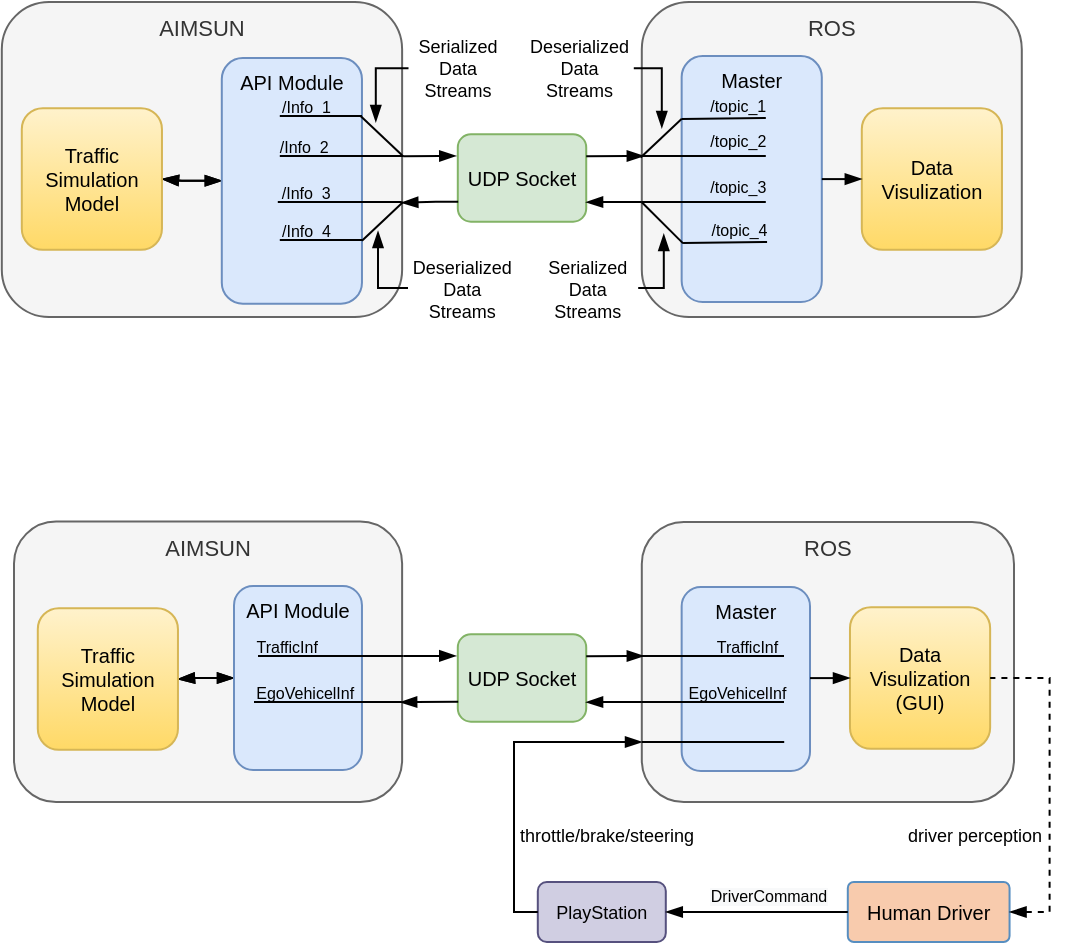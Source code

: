 <mxfile version="14.4.9" type="github" pages="2">
  <diagram id="g7usEjnd5ee0Ly5ZbJtn" name="Page-1">
    <mxGraphModel dx="494" dy="246" grid="1" gridSize="10" guides="1" tooltips="1" connect="1" arrows="1" fold="1" page="1" pageScale="1" pageWidth="850" pageHeight="1100" math="0" shadow="0">
      <root>
        <mxCell id="0" />
        <mxCell id="1" parent="0" />
        <mxCell id="hz4YJR4XzvFQm0AhXdvi-3" value="AIMSUN" style="rounded=1;align=center;verticalAlign=top;fontSize=11;fontStyle=0;strokeColor=#666666;fillColor=#f5f5f5;fontColor=#333333;glass=0;" vertex="1" parent="1">
          <mxGeometry x="153.9" y="280" width="200.16" height="157.48" as="geometry" />
        </mxCell>
        <mxCell id="hz4YJR4XzvFQm0AhXdvi-12" value="" style="edgeStyle=orthogonalEdgeStyle;rounded=0;orthogonalLoop=1;jettySize=auto;endArrow=blockThin;endFill=1;startArrow=blockThin;startFill=1;" edge="1" parent="1" source="hz4YJR4XzvFQm0AhXdvi-4" target="hz4YJR4XzvFQm0AhXdvi-6">
          <mxGeometry relative="1" as="geometry" />
        </mxCell>
        <mxCell id="hz4YJR4XzvFQm0AhXdvi-13" value="" style="edgeStyle=orthogonalEdgeStyle;rounded=0;orthogonalLoop=1;jettySize=auto;startArrow=blockThin;startFill=1;endArrow=blockThin;endFill=1;strokeWidth=1;" edge="1" parent="1" source="hz4YJR4XzvFQm0AhXdvi-4" target="hz4YJR4XzvFQm0AhXdvi-6">
          <mxGeometry relative="1" as="geometry" />
        </mxCell>
        <mxCell id="hz4YJR4XzvFQm0AhXdvi-4" value="API Module" style="rounded=1;align=center;verticalAlign=top;fontSize=10;fontStyle=0;fillColor=#dae8fc;strokeColor=#6c8ebf;" vertex="1" parent="1">
          <mxGeometry x="263.9" y="308.01" width="70.079" height="122.834" as="geometry" />
        </mxCell>
        <mxCell id="hz4YJR4XzvFQm0AhXdvi-6" value="Traffic&#xa;Simulation&#xa;Model" style="rounded=1;align=center;verticalAlign=middle;fontSize=10;fontStyle=0;fillColor=#fff2cc;strokeColor=#d6b656;gradientColor=#ffd966;" vertex="1" parent="1">
          <mxGeometry x="163.9" y="333.07" width="70.08" height="70.866" as="geometry" />
        </mxCell>
        <mxCell id="hz4YJR4XzvFQm0AhXdvi-7" value="UDP Socket" style="rounded=1;align=center;verticalAlign=middle;fillColor=#d5e8d4;strokeColor=#82b366;fontSize=10;fontStyle=0;" vertex="1" parent="1">
          <mxGeometry x="381.9" y="346.15" width="64.21" height="43.71" as="geometry" />
        </mxCell>
        <mxCell id="hz4YJR4XzvFQm0AhXdvi-8" value="ROS" style="rounded=1;align=center;verticalAlign=top;fontSize=11;fontStyle=0;strokeColor=#666666;fillColor=#f5f5f5;fontColor=#333333;glass=0;" vertex="1" parent="1">
          <mxGeometry x="473.9" y="280" width="190" height="157.48" as="geometry" />
        </mxCell>
        <mxCell id="hz4YJR4XzvFQm0AhXdvi-9" value="Master" style="rounded=1;align=center;verticalAlign=top;fontSize=10;fontStyle=0;fillColor=#dae8fc;strokeColor=#6c8ebf;" vertex="1" parent="1">
          <mxGeometry x="493.83" y="307.01" width="70.07" height="122.99" as="geometry" />
        </mxCell>
        <mxCell id="hz4YJR4XzvFQm0AhXdvi-15" value="Data&#xa;Visulization" style="rounded=1;align=center;verticalAlign=middle;fontSize=10;fontStyle=0;fillColor=#fff2cc;strokeColor=#d6b656;gradientColor=#ffd966;" vertex="1" parent="1">
          <mxGeometry x="583.9" y="333.07" width="70.079" height="70.866" as="geometry" />
        </mxCell>
        <mxCell id="hz4YJR4XzvFQm0AhXdvi-17" value="" style="rounded=0;orthogonalLoop=1;jettySize=auto;startArrow=blockThin;startFill=1;endArrow=none;endFill=0;strokeWidth=1;entryX=1.003;entryY=0.49;entryDx=0;entryDy=0;exitX=-0.012;exitY=0.247;exitDx=0;exitDy=0;exitPerimeter=0;entryPerimeter=0;" edge="1" parent="1" source="hz4YJR4XzvFQm0AhXdvi-7" target="hz4YJR4XzvFQm0AhXdvi-3">
          <mxGeometry relative="1" as="geometry">
            <mxPoint x="383.9" y="357" as="sourcePoint" />
            <mxPoint x="343.9" y="357" as="targetPoint" />
          </mxGeometry>
        </mxCell>
        <mxCell id="hz4YJR4XzvFQm0AhXdvi-18" value="" style="rounded=0;orthogonalLoop=1;jettySize=auto;startArrow=blockThin;startFill=1;endArrow=none;endFill=0;strokeWidth=1;entryX=1;entryY=0.25;entryDx=0;entryDy=0;" edge="1" parent="1" target="hz4YJR4XzvFQm0AhXdvi-7">
          <mxGeometry relative="1" as="geometry">
            <mxPoint x="474.9" y="357" as="sourcePoint" />
            <mxPoint x="333.9" y="367.077" as="targetPoint" />
          </mxGeometry>
        </mxCell>
        <mxCell id="hz4YJR4XzvFQm0AhXdvi-20" value="" style="edgeStyle=orthogonalEdgeStyle;rounded=0;orthogonalLoop=1;jettySize=auto;startArrow=blockThin;startFill=1;endArrow=none;endFill=0;strokeWidth=1;entryX=1;entryY=0.5;entryDx=0;entryDy=0;" edge="1" parent="1" source="hz4YJR4XzvFQm0AhXdvi-15" target="hz4YJR4XzvFQm0AhXdvi-9">
          <mxGeometry relative="1" as="geometry">
            <mxPoint x="500.08" y="366.56" as="sourcePoint" />
            <mxPoint x="458.11" y="367.078" as="targetPoint" />
          </mxGeometry>
        </mxCell>
        <mxCell id="hz4YJR4XzvFQm0AhXdvi-23" value="" style="edgeStyle=orthogonalEdgeStyle;rounded=0;orthogonalLoop=1;jettySize=auto;startArrow=none;startFill=0;endArrow=none;endFill=0;strokeWidth=1;" edge="1" parent="1">
          <mxGeometry relative="1" as="geometry">
            <mxPoint x="535.9" y="357.0" as="sourcePoint" />
            <mxPoint x="473.9" y="357.0" as="targetPoint" />
          </mxGeometry>
        </mxCell>
        <mxCell id="hz4YJR4XzvFQm0AhXdvi-24" value="/topic_2" style="edgeLabel;align=center;verticalAlign=middle;resizable=0;points=[];fontSize=8;labelBackgroundColor=none;" vertex="1" connectable="0" parent="hz4YJR4XzvFQm0AhXdvi-23">
          <mxGeometry x="-0.195" y="2" relative="1" as="geometry">
            <mxPoint x="11" y="-10" as="offset" />
          </mxGeometry>
        </mxCell>
        <mxCell id="hz4YJR4XzvFQm0AhXdvi-25" value="" style="rounded=0;orthogonalLoop=1;jettySize=auto;startArrow=none;startFill=0;endArrow=none;endFill=0;strokeWidth=1;" edge="1" parent="1">
          <mxGeometry relative="1" as="geometry">
            <mxPoint x="535.9" y="338.0" as="sourcePoint" />
            <mxPoint x="493.9" y="338.49" as="targetPoint" />
          </mxGeometry>
        </mxCell>
        <mxCell id="hz4YJR4XzvFQm0AhXdvi-26" value="/topic_1" style="edgeLabel;align=center;verticalAlign=middle;resizable=0;points=[];fontSize=8;labelBackgroundColor=none;" vertex="1" connectable="0" parent="hz4YJR4XzvFQm0AhXdvi-25">
          <mxGeometry x="-0.195" y="2" relative="1" as="geometry">
            <mxPoint x="2.94" y="-8.49" as="offset" />
          </mxGeometry>
        </mxCell>
        <mxCell id="hz4YJR4XzvFQm0AhXdvi-27" value="" style="rounded=0;orthogonalLoop=1;jettySize=auto;startArrow=none;startFill=0;endArrow=none;endFill=0;strokeWidth=1;entryX=-0.003;entryY=0.494;entryDx=0;entryDy=0;exitX=0.001;exitY=0.255;exitDx=0;exitDy=0;entryPerimeter=0;exitPerimeter=0;" edge="1" parent="1" source="hz4YJR4XzvFQm0AhXdvi-9" target="hz4YJR4XzvFQm0AhXdvi-8">
          <mxGeometry relative="1" as="geometry">
            <mxPoint x="484.74" y="367.12" as="sourcePoint" />
            <mxPoint x="458.11" y="367.077" as="targetPoint" />
          </mxGeometry>
        </mxCell>
        <mxCell id="K6NKCnMjnbAVRSnIbpeF-1" value="" style="edgeStyle=orthogonalEdgeStyle;rounded=0;orthogonalLoop=1;jettySize=auto;startArrow=none;startFill=0;endArrow=none;endFill=0;strokeWidth=1;" edge="1" parent="1">
          <mxGeometry relative="1" as="geometry">
            <mxPoint x="535.9" y="380.0" as="sourcePoint" />
            <mxPoint x="473.9" y="380.0" as="targetPoint" />
          </mxGeometry>
        </mxCell>
        <mxCell id="K6NKCnMjnbAVRSnIbpeF-2" value="/topic_3" style="edgeLabel;align=center;verticalAlign=middle;resizable=0;points=[];fontSize=8;labelBackgroundColor=none;" vertex="1" connectable="0" parent="K6NKCnMjnbAVRSnIbpeF-1">
          <mxGeometry x="-0.195" y="2" relative="1" as="geometry">
            <mxPoint x="11" y="-10" as="offset" />
          </mxGeometry>
        </mxCell>
        <mxCell id="K6NKCnMjnbAVRSnIbpeF-3" value="" style="rounded=0;orthogonalLoop=1;jettySize=auto;startArrow=none;startFill=0;endArrow=none;endFill=0;strokeWidth=1;" edge="1" parent="1">
          <mxGeometry relative="1" as="geometry">
            <mxPoint x="536.53" y="400.0" as="sourcePoint" />
            <mxPoint x="494.53" y="400.49" as="targetPoint" />
          </mxGeometry>
        </mxCell>
        <mxCell id="K6NKCnMjnbAVRSnIbpeF-4" value="/topic_4" style="edgeLabel;align=center;verticalAlign=middle;resizable=0;points=[];fontSize=8;labelBackgroundColor=none;" vertex="1" connectable="0" parent="K6NKCnMjnbAVRSnIbpeF-3">
          <mxGeometry x="-0.195" y="2" relative="1" as="geometry">
            <mxPoint x="2.94" y="-8.49" as="offset" />
          </mxGeometry>
        </mxCell>
        <mxCell id="K6NKCnMjnbAVRSnIbpeF-5" value="" style="rounded=0;orthogonalLoop=1;jettySize=auto;startArrow=none;startFill=0;endArrow=none;endFill=0;strokeWidth=1;exitX=0.001;exitY=0.255;exitDx=0;exitDy=0;exitPerimeter=0;entryX=0;entryY=0.636;entryDx=0;entryDy=0;entryPerimeter=0;" edge="1" parent="1" target="hz4YJR4XzvFQm0AhXdvi-8">
          <mxGeometry relative="1" as="geometry">
            <mxPoint x="494.543" y="400.673" as="sourcePoint" />
            <mxPoint x="473.9" y="381" as="targetPoint" />
          </mxGeometry>
        </mxCell>
        <mxCell id="K6NKCnMjnbAVRSnIbpeF-6" value="" style="edgeStyle=orthogonalEdgeStyle;rounded=0;orthogonalLoop=1;jettySize=auto;startArrow=none;startFill=0;endArrow=blockThin;endFill=1;strokeWidth=1;entryX=0.999;entryY=0.776;entryDx=0;entryDy=0;entryPerimeter=0;" edge="1" parent="1" target="hz4YJR4XzvFQm0AhXdvi-7">
          <mxGeometry relative="1" as="geometry">
            <mxPoint x="473.9" y="380" as="sourcePoint" />
            <mxPoint x="453.9" y="380" as="targetPoint" />
            <Array as="points">
              <mxPoint x="460.9" y="380" />
            </Array>
          </mxGeometry>
        </mxCell>
        <mxCell id="K6NKCnMjnbAVRSnIbpeF-7" value="" style="edgeStyle=orthogonalEdgeStyle;rounded=0;orthogonalLoop=1;jettySize=auto;startArrow=none;startFill=0;endArrow=blockThin;endFill=1;strokeWidth=1;entryX=0.998;entryY=0.637;entryDx=0;entryDy=0;entryPerimeter=0;exitX=0.003;exitY=0.771;exitDx=0;exitDy=0;exitPerimeter=0;" edge="1" parent="1" source="hz4YJR4XzvFQm0AhXdvi-7" target="hz4YJR4XzvFQm0AhXdvi-3">
          <mxGeometry relative="1" as="geometry">
            <mxPoint x="373.9" y="380" as="sourcePoint" />
            <mxPoint x="358.046" y="380.069" as="targetPoint" />
            <Array as="points">
              <mxPoint x="370.9" y="380" />
            </Array>
          </mxGeometry>
        </mxCell>
        <mxCell id="K6NKCnMjnbAVRSnIbpeF-8" value="" style="edgeStyle=orthogonalEdgeStyle;rounded=0;orthogonalLoop=1;jettySize=auto;startArrow=none;startFill=0;endArrow=none;endFill=0;strokeWidth=1;" edge="1" parent="1">
          <mxGeometry relative="1" as="geometry">
            <mxPoint x="354.9" y="357.0" as="sourcePoint" />
            <mxPoint x="292.9" y="357.0" as="targetPoint" />
            <Array as="points">
              <mxPoint x="332.9" y="357" />
              <mxPoint x="332.9" y="357" />
            </Array>
          </mxGeometry>
        </mxCell>
        <mxCell id="K6NKCnMjnbAVRSnIbpeF-9" value="/Info_2" style="edgeLabel;align=center;verticalAlign=middle;resizable=0;points=[];fontSize=8;labelBackgroundColor=none;" vertex="1" connectable="0" parent="K6NKCnMjnbAVRSnIbpeF-8">
          <mxGeometry x="-0.195" y="2" relative="1" as="geometry">
            <mxPoint x="-25.03" y="-7" as="offset" />
          </mxGeometry>
        </mxCell>
        <mxCell id="K6NKCnMjnbAVRSnIbpeF-10" value="" style="rounded=0;orthogonalLoop=1;jettySize=auto;startArrow=none;startFill=0;endArrow=none;endFill=0;strokeWidth=1;entryX=-0.003;entryY=0.494;entryDx=0;entryDy=0;exitX=0.001;exitY=0.255;exitDx=0;exitDy=0;entryPerimeter=0;exitPerimeter=0;" edge="1" parent="1">
          <mxGeometry relative="1" as="geometry">
            <mxPoint x="354.55" y="380.002" as="sourcePoint" />
            <mxPoint x="333.98" y="399.425" as="targetPoint" />
          </mxGeometry>
        </mxCell>
        <mxCell id="K6NKCnMjnbAVRSnIbpeF-11" value="" style="rounded=0;orthogonalLoop=1;jettySize=auto;startArrow=none;startFill=0;endArrow=none;endFill=0;strokeWidth=1;exitX=0.001;exitY=0.255;exitDx=0;exitDy=0;exitPerimeter=0;entryX=0.992;entryY=0.237;entryDx=0;entryDy=0;entryPerimeter=0;" edge="1" parent="1" target="hz4YJR4XzvFQm0AhXdvi-4">
          <mxGeometry relative="1" as="geometry">
            <mxPoint x="354.063" y="356.583" as="sourcePoint" />
            <mxPoint x="333.42" y="336.067" as="targetPoint" />
          </mxGeometry>
        </mxCell>
        <mxCell id="K6NKCnMjnbAVRSnIbpeF-12" value="" style="edgeStyle=orthogonalEdgeStyle;rounded=0;orthogonalLoop=1;jettySize=auto;startArrow=none;startFill=0;endArrow=none;endFill=0;strokeWidth=1;" edge="1" parent="1">
          <mxGeometry relative="1" as="geometry">
            <mxPoint x="312.9" y="337" as="sourcePoint" />
            <mxPoint x="292.9" y="337.0" as="targetPoint" />
            <Array as="points">
              <mxPoint x="333.98" y="337" />
              <mxPoint x="333.98" y="337" />
            </Array>
          </mxGeometry>
        </mxCell>
        <mxCell id="K6NKCnMjnbAVRSnIbpeF-13" value="/Info_1" style="edgeLabel;align=center;verticalAlign=middle;resizable=0;points=[];fontSize=8;labelBackgroundColor=none;" vertex="1" connectable="0" parent="K6NKCnMjnbAVRSnIbpeF-12">
          <mxGeometry x="-0.195" y="2" relative="1" as="geometry">
            <mxPoint x="-24.12" y="-7" as="offset" />
          </mxGeometry>
        </mxCell>
        <mxCell id="K6NKCnMjnbAVRSnIbpeF-14" value="" style="edgeStyle=orthogonalEdgeStyle;rounded=0;orthogonalLoop=1;jettySize=auto;startArrow=none;startFill=0;endArrow=none;endFill=0;strokeWidth=1;" edge="1" parent="1">
          <mxGeometry relative="1" as="geometry">
            <mxPoint x="353.9" y="380.0" as="sourcePoint" />
            <mxPoint x="291.9" y="380.0" as="targetPoint" />
            <Array as="points">
              <mxPoint x="331.9" y="380" />
              <mxPoint x="331.9" y="380" />
            </Array>
          </mxGeometry>
        </mxCell>
        <mxCell id="K6NKCnMjnbAVRSnIbpeF-15" value="/Info_3" style="edgeLabel;align=center;verticalAlign=middle;resizable=0;points=[];fontSize=8;labelBackgroundColor=none;" vertex="1" connectable="0" parent="K6NKCnMjnbAVRSnIbpeF-14">
          <mxGeometry x="-0.195" y="2" relative="1" as="geometry">
            <mxPoint x="-23.03" y="-7" as="offset" />
          </mxGeometry>
        </mxCell>
        <mxCell id="K6NKCnMjnbAVRSnIbpeF-16" value="" style="edgeStyle=orthogonalEdgeStyle;rounded=0;orthogonalLoop=1;jettySize=auto;startArrow=none;startFill=0;endArrow=none;endFill=0;strokeWidth=1;" edge="1" parent="1">
          <mxGeometry relative="1" as="geometry">
            <mxPoint x="312.9" y="399" as="sourcePoint" />
            <mxPoint x="292.9" y="399.0" as="targetPoint" />
            <Array as="points">
              <mxPoint x="333.98" y="399" />
              <mxPoint x="333.98" y="399" />
            </Array>
          </mxGeometry>
        </mxCell>
        <mxCell id="K6NKCnMjnbAVRSnIbpeF-17" value="/Info_4" style="edgeLabel;align=center;verticalAlign=middle;resizable=0;points=[];fontSize=8;labelBackgroundColor=none;" vertex="1" connectable="0" parent="K6NKCnMjnbAVRSnIbpeF-16">
          <mxGeometry x="-0.195" y="2" relative="1" as="geometry">
            <mxPoint x="-24.12" y="-7" as="offset" />
          </mxGeometry>
        </mxCell>
        <mxCell id="K6NKCnMjnbAVRSnIbpeF-18" value="Serialized&#xa;Data &#xa;Streams" style="text;resizable=0;autosize=1;align=center;verticalAlign=middle;points=[];fillColor=none;strokeColor=none;rounded=0;labelBackgroundColor=none;fontSize=9;" vertex="1" parent="1">
          <mxGeometry x="357.01" y="293.07" width="50" height="40" as="geometry" />
        </mxCell>
        <mxCell id="K6NKCnMjnbAVRSnIbpeF-20" value="" style="edgeStyle=orthogonalEdgeStyle;rounded=0;orthogonalLoop=1;jettySize=auto;startArrow=blockThin;startFill=1;endArrow=none;endFill=0;strokeWidth=1;entryX=0.005;entryY=0.502;entryDx=0;entryDy=0;entryPerimeter=0;" edge="1" parent="1" target="K6NKCnMjnbAVRSnIbpeF-18">
          <mxGeometry relative="1" as="geometry">
            <mxPoint x="340.9" y="340" as="sourcePoint" />
            <mxPoint x="550.9" y="388.505" as="targetPoint" />
            <Array as="points">
              <mxPoint x="340.9" y="340" />
              <mxPoint x="340.9" y="295" />
            </Array>
          </mxGeometry>
        </mxCell>
        <mxCell id="K6NKCnMjnbAVRSnIbpeF-21" value="" style="edgeStyle=orthogonalEdgeStyle;rounded=0;orthogonalLoop=1;jettySize=auto;startArrow=blockThin;startFill=1;endArrow=none;endFill=0;strokeWidth=1;entryX=0;entryY=0.5;entryDx=0;entryDy=0;" edge="1" parent="1" target="K6NKCnMjnbAVRSnIbpeF-31">
          <mxGeometry relative="1" as="geometry">
            <mxPoint x="342.01" y="394.54" as="sourcePoint" />
            <mxPoint x="354.01" y="424" as="targetPoint" />
            <Array as="points">
              <mxPoint x="341.9" y="423" />
              <mxPoint x="356.9" y="423" />
            </Array>
          </mxGeometry>
        </mxCell>
        <mxCell id="K6NKCnMjnbAVRSnIbpeF-22" value="Serialized&#xa;Data &#xa;Streams" style="text;resizable=0;autosize=1;align=center;verticalAlign=middle;points=[];fillColor=none;strokeColor=none;rounded=0;labelBackgroundColor=none;fontSize=9;" vertex="1" parent="1">
          <mxGeometry x="421.9" y="403.48" width="50" height="40" as="geometry" />
        </mxCell>
        <mxCell id="K6NKCnMjnbAVRSnIbpeF-23" value="" style="edgeStyle=orthogonalEdgeStyle;rounded=0;orthogonalLoop=1;jettySize=auto;startArrow=blockThin;startFill=1;endArrow=none;endFill=0;strokeWidth=1;entryX=1.004;entryY=0.5;entryDx=0;entryDy=0;entryPerimeter=0;" edge="1" parent="1" target="K6NKCnMjnbAVRSnIbpeF-22">
          <mxGeometry relative="1" as="geometry">
            <mxPoint x="484.9" y="396" as="sourcePoint" />
            <mxPoint x="654.9" y="460.375" as="targetPoint" />
            <Array as="points">
              <mxPoint x="484.9" y="423" />
              <mxPoint x="471.9" y="423" />
            </Array>
          </mxGeometry>
        </mxCell>
        <mxCell id="K6NKCnMjnbAVRSnIbpeF-28" value="" style="edgeStyle=orthogonalEdgeStyle;rounded=0;orthogonalLoop=1;jettySize=auto;startArrow=blockThin;startFill=1;endArrow=none;endFill=0;strokeWidth=1;entryX=1;entryY=0.5;entryDx=0;entryDy=0;" edge="1" parent="1" target="K6NKCnMjnbAVRSnIbpeF-30">
          <mxGeometry relative="1" as="geometry">
            <mxPoint x="483.9" y="343" as="sourcePoint" />
            <mxPoint x="472.665" y="315.95" as="targetPoint" />
            <Array as="points">
              <mxPoint x="483.9" y="314" />
            </Array>
          </mxGeometry>
        </mxCell>
        <mxCell id="K6NKCnMjnbAVRSnIbpeF-30" value="Deserialized&#xa;Data&#xa;Streams" style="rounded=1;align=center;verticalAlign=middle;fontSize=9;fontStyle=0;fillColor=none;strokeColor=none;" vertex="1" parent="1">
          <mxGeometry x="415.69" y="293.67" width="54.21" height="38.79" as="geometry" />
        </mxCell>
        <mxCell id="K6NKCnMjnbAVRSnIbpeF-31" value="Deserialized&#xa;Data&#xa;Streams" style="rounded=1;align=center;verticalAlign=middle;fontSize=9;fontStyle=0;fillColor=none;strokeColor=none;" vertex="1" parent="1">
          <mxGeometry x="357.01" y="404.09" width="54.21" height="38.79" as="geometry" />
        </mxCell>
        <mxCell id="K6NKCnMjnbAVRSnIbpeF-34" value="AIMSUN" style="rounded=1;align=center;verticalAlign=top;fontSize=11;fontStyle=0;strokeColor=#666666;fillColor=#f5f5f5;fontColor=#333333;glass=0;" vertex="1" parent="1">
          <mxGeometry x="160" y="539.76" width="194.06" height="140.24" as="geometry" />
        </mxCell>
        <mxCell id="K6NKCnMjnbAVRSnIbpeF-35" value="" style="edgeStyle=orthogonalEdgeStyle;rounded=0;orthogonalLoop=1;jettySize=auto;endArrow=blockThin;endFill=1;startArrow=blockThin;startFill=1;" edge="1" parent="1" source="K6NKCnMjnbAVRSnIbpeF-37" target="K6NKCnMjnbAVRSnIbpeF-38">
          <mxGeometry relative="1" as="geometry" />
        </mxCell>
        <mxCell id="K6NKCnMjnbAVRSnIbpeF-36" value="" style="edgeStyle=orthogonalEdgeStyle;rounded=0;orthogonalLoop=1;jettySize=auto;startArrow=blockThin;startFill=1;endArrow=blockThin;endFill=1;strokeWidth=1;" edge="1" parent="1" source="K6NKCnMjnbAVRSnIbpeF-37" target="K6NKCnMjnbAVRSnIbpeF-38">
          <mxGeometry relative="1" as="geometry" />
        </mxCell>
        <mxCell id="K6NKCnMjnbAVRSnIbpeF-37" value="API Module" style="rounded=1;align=center;verticalAlign=top;fontSize=10;fontStyle=0;fillColor=#dae8fc;strokeColor=#6c8ebf;" vertex="1" parent="1">
          <mxGeometry x="270" y="572.01" width="63.98" height="91.99" as="geometry" />
        </mxCell>
        <mxCell id="K6NKCnMjnbAVRSnIbpeF-38" value="Traffic&#xa;Simulation&#xa;Model" style="rounded=1;align=center;verticalAlign=middle;fontSize=10;fontStyle=0;fillColor=#fff2cc;strokeColor=#d6b656;gradientColor=#ffd966;" vertex="1" parent="1">
          <mxGeometry x="171.9" y="583.07" width="70.08" height="70.866" as="geometry" />
        </mxCell>
        <mxCell id="K6NKCnMjnbAVRSnIbpeF-39" value="UDP Socket" style="rounded=1;align=center;verticalAlign=middle;fillColor=#d5e8d4;strokeColor=#82b366;fontSize=10;fontStyle=0;" vertex="1" parent="1">
          <mxGeometry x="381.9" y="596.15" width="64.21" height="43.71" as="geometry" />
        </mxCell>
        <mxCell id="K6NKCnMjnbAVRSnIbpeF-40" value="ROS" style="rounded=1;align=center;verticalAlign=top;fontSize=11;fontStyle=0;strokeColor=#666666;fillColor=#f5f5f5;fontColor=#333333;glass=0;" vertex="1" parent="1">
          <mxGeometry x="473.9" y="540" width="186.1" height="140" as="geometry" />
        </mxCell>
        <mxCell id="K6NKCnMjnbAVRSnIbpeF-41" value="Master" style="rounded=1;align=center;verticalAlign=top;fontSize=10;fontStyle=0;fillColor=#dae8fc;strokeColor=#6c8ebf;" vertex="1" parent="1">
          <mxGeometry x="493.83" y="572.5" width="64.173" height="92" as="geometry" />
        </mxCell>
        <mxCell id="K6NKCnMjnbAVRSnIbpeF-42" value="Data&#xa;Visulization&#xa;(GUI)" style="rounded=1;align=center;verticalAlign=middle;fontSize=10;fontStyle=0;fillColor=#fff2cc;strokeColor=#d6b656;gradientColor=#ffd966;" vertex="1" parent="1">
          <mxGeometry x="577.99" y="582.57" width="70.079" height="70.866" as="geometry" />
        </mxCell>
        <mxCell id="K6NKCnMjnbAVRSnIbpeF-43" value="" style="rounded=0;orthogonalLoop=1;jettySize=auto;startArrow=blockThin;startFill=1;endArrow=none;endFill=0;strokeWidth=1;exitX=-0.012;exitY=0.247;exitDx=0;exitDy=0;exitPerimeter=0;" edge="1" parent="1" source="K6NKCnMjnbAVRSnIbpeF-39">
          <mxGeometry relative="1" as="geometry">
            <mxPoint x="383.9" y="607" as="sourcePoint" />
            <mxPoint x="355" y="607" as="targetPoint" />
          </mxGeometry>
        </mxCell>
        <mxCell id="K6NKCnMjnbAVRSnIbpeF-44" value="" style="rounded=0;orthogonalLoop=1;jettySize=auto;startArrow=blockThin;startFill=1;endArrow=none;endFill=0;strokeWidth=1;entryX=1;entryY=0.25;entryDx=0;entryDy=0;" edge="1" parent="1" target="K6NKCnMjnbAVRSnIbpeF-39">
          <mxGeometry relative="1" as="geometry">
            <mxPoint x="474.9" y="607" as="sourcePoint" />
            <mxPoint x="333.9" y="617.077" as="targetPoint" />
          </mxGeometry>
        </mxCell>
        <mxCell id="K6NKCnMjnbAVRSnIbpeF-45" value="" style="edgeStyle=orthogonalEdgeStyle;rounded=0;orthogonalLoop=1;jettySize=auto;startArrow=blockThin;startFill=1;endArrow=none;endFill=0;strokeWidth=1;entryX=1;entryY=0.5;entryDx=0;entryDy=0;" edge="1" parent="1" source="K6NKCnMjnbAVRSnIbpeF-42" target="K6NKCnMjnbAVRSnIbpeF-41">
          <mxGeometry relative="1" as="geometry">
            <mxPoint x="500.08" y="616.56" as="sourcePoint" />
            <mxPoint x="458.11" y="617.078" as="targetPoint" />
          </mxGeometry>
        </mxCell>
        <mxCell id="K6NKCnMjnbAVRSnIbpeF-46" value="" style="edgeStyle=orthogonalEdgeStyle;rounded=0;orthogonalLoop=1;jettySize=auto;startArrow=none;startFill=0;endArrow=none;endFill=0;strokeWidth=1;" edge="1" parent="1">
          <mxGeometry relative="1" as="geometry">
            <mxPoint x="545" y="607" as="sourcePoint" />
            <mxPoint x="473.9" y="607" as="targetPoint" />
          </mxGeometry>
        </mxCell>
        <mxCell id="K6NKCnMjnbAVRSnIbpeF-47" value="TrafficInf" style="edgeLabel;align=center;verticalAlign=middle;resizable=0;points=[];fontSize=8;labelBackgroundColor=none;" vertex="1" connectable="0" parent="K6NKCnMjnbAVRSnIbpeF-46">
          <mxGeometry x="-0.195" y="2" relative="1" as="geometry">
            <mxPoint x="10" y="-7" as="offset" />
          </mxGeometry>
        </mxCell>
        <mxCell id="K6NKCnMjnbAVRSnIbpeF-51" value="" style="edgeStyle=orthogonalEdgeStyle;rounded=0;orthogonalLoop=1;jettySize=auto;startArrow=none;startFill=0;endArrow=none;endFill=0;strokeWidth=1;" edge="1" parent="1">
          <mxGeometry relative="1" as="geometry">
            <mxPoint x="545" y="630" as="sourcePoint" />
            <mxPoint x="473.9" y="630" as="targetPoint" />
          </mxGeometry>
        </mxCell>
        <mxCell id="K6NKCnMjnbAVRSnIbpeF-52" value="EgoVehicelInf" style="edgeLabel;align=center;verticalAlign=middle;resizable=0;points=[];fontSize=8;labelBackgroundColor=none;" vertex="1" connectable="0" parent="K6NKCnMjnbAVRSnIbpeF-51">
          <mxGeometry x="-0.195" y="2" relative="1" as="geometry">
            <mxPoint x="5" y="-7" as="offset" />
          </mxGeometry>
        </mxCell>
        <mxCell id="K6NKCnMjnbAVRSnIbpeF-56" value="" style="edgeStyle=orthogonalEdgeStyle;rounded=0;orthogonalLoop=1;jettySize=auto;startArrow=none;startFill=0;endArrow=blockThin;endFill=1;strokeWidth=1;entryX=0.999;entryY=0.776;entryDx=0;entryDy=0;entryPerimeter=0;" edge="1" parent="1" target="K6NKCnMjnbAVRSnIbpeF-39">
          <mxGeometry relative="1" as="geometry">
            <mxPoint x="473.9" y="630" as="sourcePoint" />
            <mxPoint x="453.9" y="630" as="targetPoint" />
            <Array as="points">
              <mxPoint x="460.9" y="630" />
            </Array>
          </mxGeometry>
        </mxCell>
        <mxCell id="K6NKCnMjnbAVRSnIbpeF-57" value="" style="rounded=0;orthogonalLoop=1;jettySize=auto;startArrow=none;startFill=0;endArrow=blockThin;endFill=1;strokeWidth=1;entryX=0.995;entryY=0.644;entryDx=0;entryDy=0;entryPerimeter=0;exitX=0.003;exitY=0.771;exitDx=0;exitDy=0;exitPerimeter=0;" edge="1" parent="1" source="K6NKCnMjnbAVRSnIbpeF-39" target="K6NKCnMjnbAVRSnIbpeF-34">
          <mxGeometry relative="1" as="geometry">
            <mxPoint x="373.9" y="630" as="sourcePoint" />
            <mxPoint x="358.046" y="630.069" as="targetPoint" />
          </mxGeometry>
        </mxCell>
        <mxCell id="K6NKCnMjnbAVRSnIbpeF-58" value="" style="edgeStyle=orthogonalEdgeStyle;rounded=0;orthogonalLoop=1;jettySize=auto;startArrow=none;startFill=0;endArrow=none;endFill=0;strokeWidth=1;" edge="1" parent="1">
          <mxGeometry relative="1" as="geometry">
            <mxPoint x="354.9" y="607.0" as="sourcePoint" />
            <mxPoint x="282" y="607.0" as="targetPoint" />
            <Array as="points">
              <mxPoint x="332.9" y="607" />
              <mxPoint x="332.9" y="607" />
            </Array>
          </mxGeometry>
        </mxCell>
        <mxCell id="K6NKCnMjnbAVRSnIbpeF-59" value="TrafficInf" style="edgeLabel;align=center;verticalAlign=middle;resizable=0;points=[];fontSize=8;labelBackgroundColor=none;" vertex="1" connectable="0" parent="K6NKCnMjnbAVRSnIbpeF-58">
          <mxGeometry x="-0.195" y="2" relative="1" as="geometry">
            <mxPoint x="-29.03" y="-7" as="offset" />
          </mxGeometry>
        </mxCell>
        <mxCell id="K6NKCnMjnbAVRSnIbpeF-64" value="" style="edgeStyle=orthogonalEdgeStyle;rounded=0;orthogonalLoop=1;jettySize=auto;startArrow=none;startFill=0;endArrow=none;endFill=0;strokeWidth=1;" edge="1" parent="1">
          <mxGeometry relative="1" as="geometry">
            <mxPoint x="353.9" y="630.0" as="sourcePoint" />
            <mxPoint x="280" y="630" as="targetPoint" />
            <Array as="points">
              <mxPoint x="331.9" y="630" />
              <mxPoint x="331.9" y="630" />
            </Array>
          </mxGeometry>
        </mxCell>
        <mxCell id="K6NKCnMjnbAVRSnIbpeF-65" value="EgoVehicelInf" style="edgeLabel;align=center;verticalAlign=middle;resizable=0;points=[];fontSize=8;labelBackgroundColor=none;" vertex="1" connectable="0" parent="K6NKCnMjnbAVRSnIbpeF-64">
          <mxGeometry x="-0.195" y="2" relative="1" as="geometry">
            <mxPoint x="-19.03" y="-7" as="offset" />
          </mxGeometry>
        </mxCell>
        <mxCell id="tJCZRqBJ2CxmemZXy25r-1" value="Human Driver" style="rounded=1;align=center;verticalAlign=middle;fontSize=10;fontStyle=0;fillColor=#F8CBAD;strokeColor=#578EC0;arcSize=10;" vertex="1" parent="1">
          <mxGeometry x="576.9" y="720" width="80.88" height="30" as="geometry" />
        </mxCell>
        <mxCell id="tJCZRqBJ2CxmemZXy25r-2" value="" style="rounded=0;orthogonalLoop=1;jettySize=auto;startArrow=blockThin;startFill=1;endArrow=none;endFill=0;strokeWidth=1;entryX=1;entryY=0.5;entryDx=0;entryDy=0;exitX=1;exitY=0.5;exitDx=0;exitDy=0;edgeStyle=orthogonalEdgeStyle;dashed=1;" edge="1" parent="1" source="tJCZRqBJ2CxmemZXy25r-1" target="K6NKCnMjnbAVRSnIbpeF-42">
          <mxGeometry relative="1" as="geometry">
            <mxPoint x="391.129" y="616.946" as="sourcePoint" />
            <mxPoint x="364.66" y="617.165" as="targetPoint" />
          </mxGeometry>
        </mxCell>
        <mxCell id="FIuZF2IC0c6RJkiDbf_0-8" value="driver perception" style="edgeLabel;html=1;align=center;verticalAlign=middle;resizable=0;points=[];fontSize=9;" vertex="1" connectable="0" parent="tJCZRqBJ2CxmemZXy25r-2">
          <mxGeometry x="-0.16" relative="1" as="geometry">
            <mxPoint x="-37.73" y="11.98" as="offset" />
          </mxGeometry>
        </mxCell>
        <mxCell id="FIuZF2IC0c6RJkiDbf_0-1" value="PlayStation" style="rounded=1;align=center;verticalAlign=middle;fillColor=#d0cee2;strokeColor=#56517e;fontSize=9;fontStyle=0;" vertex="1" parent="1">
          <mxGeometry x="421.9" y="720" width="64" height="30" as="geometry" />
        </mxCell>
        <mxCell id="FIuZF2IC0c6RJkiDbf_0-3" value="" style="rounded=0;orthogonalLoop=1;jettySize=auto;startArrow=none;startFill=0;endArrow=blockThin;endFill=1;strokeWidth=1;entryX=1;entryY=0.5;entryDx=0;entryDy=0;exitX=0;exitY=0.5;exitDx=0;exitDy=0;" edge="1" parent="1" source="tJCZRqBJ2CxmemZXy25r-1" target="FIuZF2IC0c6RJkiDbf_0-1">
          <mxGeometry relative="1" as="geometry">
            <mxPoint x="458.303" y="756.72" as="sourcePoint" />
            <mxPoint x="429.3" y="756.945" as="targetPoint" />
          </mxGeometry>
        </mxCell>
        <mxCell id="FIuZF2IC0c6RJkiDbf_0-6" value="&lt;span style=&quot;font-size: 8px ; background-color: rgb(248 , 249 , 250)&quot;&gt;DriverCommand&lt;/span&gt;" style="edgeLabel;html=1;align=center;verticalAlign=middle;resizable=0;points=[];fontSize=9;" vertex="1" connectable="0" parent="FIuZF2IC0c6RJkiDbf_0-3">
          <mxGeometry x="-0.162" y="2" relative="1" as="geometry">
            <mxPoint x="-2.48" y="-10" as="offset" />
          </mxGeometry>
        </mxCell>
        <mxCell id="FIuZF2IC0c6RJkiDbf_0-4" value="" style="rounded=0;orthogonalLoop=1;jettySize=auto;startArrow=blockThin;startFill=1;endArrow=none;endFill=0;strokeWidth=1;entryX=0;entryY=0.5;entryDx=0;entryDy=0;edgeStyle=orthogonalEdgeStyle;" edge="1" parent="1" target="FIuZF2IC0c6RJkiDbf_0-1">
          <mxGeometry relative="1" as="geometry">
            <mxPoint x="474" y="650" as="sourcePoint" />
            <mxPoint x="369.089" y="720.003" as="targetPoint" />
            <Array as="points">
              <mxPoint x="410" y="650" />
              <mxPoint x="410" y="735" />
            </Array>
          </mxGeometry>
        </mxCell>
        <mxCell id="FIuZF2IC0c6RJkiDbf_0-7" value="throttle/brake/steering" style="edgeLabel;html=1;align=center;verticalAlign=middle;resizable=0;points=[];fontSize=9;" vertex="1" connectable="0" parent="FIuZF2IC0c6RJkiDbf_0-4">
          <mxGeometry x="-0.263" y="1" relative="1" as="geometry">
            <mxPoint x="41" y="46.22" as="offset" />
          </mxGeometry>
        </mxCell>
        <mxCell id="FIuZF2IC0c6RJkiDbf_0-9" value="" style="edgeStyle=orthogonalEdgeStyle;rounded=0;orthogonalLoop=1;jettySize=auto;startArrow=none;startFill=0;endArrow=none;endFill=0;strokeWidth=1;" edge="1" parent="1">
          <mxGeometry relative="1" as="geometry">
            <mxPoint x="545.1" y="650" as="sourcePoint" />
            <mxPoint x="474.0" y="650" as="targetPoint" />
          </mxGeometry>
        </mxCell>
      </root>
    </mxGraphModel>
  </diagram>
  <diagram id="0cfiP9lgbRmooCwSaKp9" name="Page-2">
    <mxGraphModel dx="886" dy="445" grid="1" gridSize="10" guides="1" tooltips="1" connect="1" arrows="1" fold="1" page="1" pageScale="1" pageWidth="850" pageHeight="1100" math="0" shadow="0">
      <root>
        <mxCell id="zubyIa7aWpSav51OET3G-0" />
        <mxCell id="zubyIa7aWpSav51OET3G-1" parent="zubyIa7aWpSav51OET3G-0" />
        <mxCell id="zubyIa7aWpSav51OET3G-2" value="" style="edgeStyle=orthogonalEdgeStyle;rounded=0;orthogonalLoop=1;jettySize=auto;startArrow=none;startFill=0;endArrow=classicThin;endFill=1;fontSize=7;dashed=1;" edge="1" parent="zubyIa7aWpSav51OET3G-1" source="zubyIa7aWpSav51OET3G-6" target="zubyIa7aWpSav51OET3G-14">
          <mxGeometry relative="1" as="geometry" />
        </mxCell>
        <mxCell id="zubyIa7aWpSav51OET3G-3" value="estimation\&#xa;preview" style="edgeLabel;align=center;verticalAlign=middle;resizable=0;points=[];fontSize=7;" vertex="1" connectable="0" parent="zubyIa7aWpSav51OET3G-2">
          <mxGeometry x="-0.254" relative="1" as="geometry">
            <mxPoint x="-22" y="-6.04" as="offset" />
          </mxGeometry>
        </mxCell>
        <mxCell id="zubyIa7aWpSav51OET3G-4" value="" style="edgeStyle=orthogonalEdgeStyle;rounded=0;orthogonalLoop=1;jettySize=auto;entryX=0;entryY=0.25;entryDx=0;entryDy=0;startArrow=none;startFill=0;endArrow=classicThin;endFill=1;fontSize=7;exitX=1;exitY=0.5;exitDx=0;exitDy=0;" edge="1" parent="zubyIa7aWpSav51OET3G-1" source="zubyIa7aWpSav51OET3G-6" target="zubyIa7aWpSav51OET3G-35">
          <mxGeometry relative="1" as="geometry">
            <Array as="points">
              <mxPoint x="420" y="246" />
              <mxPoint x="420" y="278" />
            </Array>
          </mxGeometry>
        </mxCell>
        <mxCell id="zubyIa7aWpSav51OET3G-5" value="bank, &#xa;grade" style="edgeLabel;align=center;verticalAlign=middle;resizable=0;points=[];fontSize=7;" vertex="1" connectable="0" parent="zubyIa7aWpSav51OET3G-4">
          <mxGeometry x="0.588" y="-1" relative="1" as="geometry">
            <mxPoint x="23" y="-2.1" as="offset" />
          </mxGeometry>
        </mxCell>
        <mxCell id="zubyIa7aWpSav51OET3G-6" value="road friction,&#xa;road geometry" style="rounded=1;labelBackgroundColor=none;arcSize=16;verticalAlign=middle;fontSize=10;align=center;fillColor=#f5f5f5;strokeColor=#666666;fontColor=#333333;" vertex="1" parent="zubyIa7aWpSav51OET3G-1">
          <mxGeometry x="175" y="230" width="66" height="31.42" as="geometry" />
        </mxCell>
        <mxCell id="zubyIa7aWpSav51OET3G-7" value="Vehicle Kinematics" style="rounded=1;align=center;verticalAlign=top;fontSize=10;fontStyle=0;strokeColor=#666666;fillColor=#f5f5f5;fontColor=#333333;glass=0;" vertex="1" parent="zubyIa7aWpSav51OET3G-1">
          <mxGeometry x="461.65" y="320" width="98.35" height="126" as="geometry" />
        </mxCell>
        <mxCell id="zubyIa7aWpSav51OET3G-8" value="Vehicle Dynamics" style="rounded=1;align=center;verticalAlign=top;fontSize=10;fontStyle=0;strokeColor=#666666;fillColor=#f5f5f5;fontColor=#333333;glass=0;" vertex="1" parent="zubyIa7aWpSav51OET3G-1">
          <mxGeometry x="290.32" y="270" width="108.35" height="176" as="geometry" />
        </mxCell>
        <mxCell id="zubyIa7aWpSav51OET3G-9" value="" style="edgeStyle=orthogonalEdgeStyle;rounded=0;orthogonalLoop=1;jettySize=auto;entryX=0;entryY=0.5;entryDx=0;entryDy=0;exitX=1;exitY=0.25;exitDx=0;exitDy=0;endArrow=classicThin;endFill=1;" edge="1" parent="zubyIa7aWpSav51OET3G-1" source="zubyIa7aWpSav51OET3G-14" target="zubyIa7aWpSav51OET3G-17">
          <mxGeometry relative="1" as="geometry">
            <mxPoint x="230" y="369" as="sourcePoint" />
          </mxGeometry>
        </mxCell>
        <mxCell id="zubyIa7aWpSav51OET3G-10" value="driving/brake &#xa;torque T" style="edgeLabel;align=center;verticalAlign=middle;resizable=0;points=[];fontSize=7;" vertex="1" connectable="0" parent="zubyIa7aWpSav51OET3G-9">
          <mxGeometry x="-0.258" y="-1" relative="1" as="geometry">
            <mxPoint x="1.24" y="-11.41" as="offset" />
          </mxGeometry>
        </mxCell>
        <mxCell id="zubyIa7aWpSav51OET3G-11" value="" style="edgeStyle=orthogonalEdgeStyle;rounded=0;orthogonalLoop=1;jettySize=auto;exitX=1;exitY=0.75;exitDx=0;exitDy=0;fontSize=7;endArrow=classicThin;endFill=1;fillColor=#d5e8d4;strokeColor=#82b366;entryX=0;entryY=0.25;entryDx=0;entryDy=0;" edge="1" parent="zubyIa7aWpSav51OET3G-1" source="zubyIa7aWpSav51OET3G-14" target="zubyIa7aWpSav51OET3G-25">
          <mxGeometry relative="1" as="geometry" />
        </mxCell>
        <mxCell id="zubyIa7aWpSav51OET3G-12" value="steering δ" style="edgeLabel;align=center;verticalAlign=middle;resizable=0;points=[];fontSize=7;" vertex="1" connectable="0" parent="zubyIa7aWpSav51OET3G-11">
          <mxGeometry x="-0.199" y="1" relative="1" as="geometry">
            <mxPoint x="-10.86" y="-25.51" as="offset" />
          </mxGeometry>
        </mxCell>
        <mxCell id="zubyIa7aWpSav51OET3G-13" value="" style="edgeStyle=orthogonalEdgeStyle;rounded=0;orthogonalLoop=1;jettySize=auto;exitX=1;exitY=0.75;exitDx=0;exitDy=0;entryX=0;entryY=0.25;entryDx=0;entryDy=0;fontSize=7;endArrow=classicThin;endFill=1;fillColor=#d5e8d4;strokeColor=#82b366;" edge="1" parent="zubyIa7aWpSav51OET3G-1" source="zubyIa7aWpSav51OET3G-14" target="zubyIa7aWpSav51OET3G-28">
          <mxGeometry relative="1" as="geometry">
            <Array as="points">
              <mxPoint x="420" y="356" />
              <mxPoint x="420" y="401" />
            </Array>
          </mxGeometry>
        </mxCell>
        <mxCell id="zubyIa7aWpSav51OET3G-14" value="Driver &#xa;Model and &#xa;Controller" style="rounded=1;align=center;verticalAlign=middle;fontSize=10;fontStyle=0;fillColor=#F8CBAD;strokeColor=#578EC0;arcSize=10;" vertex="1" parent="zubyIa7aWpSav51OET3G-1">
          <mxGeometry x="175" y="284.68" width="66" height="95.03" as="geometry" />
        </mxCell>
        <mxCell id="zubyIa7aWpSav51OET3G-15" value="" style="edgeStyle=orthogonalEdgeStyle;rounded=0;orthogonalLoop=1;jettySize=auto;fontSize=7;entryX=0;entryY=0.25;entryDx=0;entryDy=0;endArrow=classicThin;endFill=1;fillColor=#dae8fc;strokeColor=#6c8ebf;" edge="1" parent="zubyIa7aWpSav51OET3G-1" source="zubyIa7aWpSav51OET3G-17" target="zubyIa7aWpSav51OET3G-31">
          <mxGeometry relative="1" as="geometry">
            <mxPoint x="460" y="300" as="targetPoint" />
            <Array as="points">
              <mxPoint x="420" y="308" />
              <mxPoint x="420" y="348" />
            </Array>
          </mxGeometry>
        </mxCell>
        <mxCell id="zubyIa7aWpSav51OET3G-16" value="rotational &#xa;velocity ω" style="edgeLabel;align=center;verticalAlign=middle;resizable=0;points=[];fontSize=7;" vertex="1" connectable="0" parent="zubyIa7aWpSav51OET3G-15">
          <mxGeometry x="0.169" relative="1" as="geometry">
            <mxPoint x="18.64" y="-10.92" as="offset" />
          </mxGeometry>
        </mxCell>
        <mxCell id="zubyIa7aWpSav51OET3G-17" value="4 Wheels" style="rounded=1;align=center;verticalAlign=middle;fontSize=10;fontStyle=0;fillColor=#fff2cc;strokeColor=#d6b656;gradientColor=#ffd966;" vertex="1" parent="zubyIa7aWpSav51OET3G-1">
          <mxGeometry x="303" y="298.425" width="83" height="20" as="geometry" />
        </mxCell>
        <mxCell id="zubyIa7aWpSav51OET3G-18" value="" style="edgeStyle=orthogonalEdgeStyle;rounded=0;orthogonalLoop=1;jettySize=auto;exitX=0.5;exitY=1;exitDx=0;exitDy=0;" edge="1" parent="zubyIa7aWpSav51OET3G-1" source="zubyIa7aWpSav51OET3G-17" target="zubyIa7aWpSav51OET3G-17">
          <mxGeometry relative="1" as="geometry" />
        </mxCell>
        <mxCell id="zubyIa7aWpSav51OET3G-19" value="" style="edgeStyle=orthogonalEdgeStyle;rounded=0;orthogonalLoop=1;jettySize=auto;exitX=1;exitY=0.5;exitDx=0;exitDy=0;fontSize=7;endArrow=classicThin;endFill=1;entryX=0.5;entryY=1;entryDx=0;entryDy=0;" edge="1" parent="zubyIa7aWpSav51OET3G-1" source="zubyIa7aWpSav51OET3G-21" target="zubyIa7aWpSav51OET3G-25">
          <mxGeometry relative="1" as="geometry">
            <mxPoint x="345" y="430" as="targetPoint" />
            <Array as="points">
              <mxPoint x="704" y="332" />
              <mxPoint x="704" y="470" />
              <mxPoint x="345" y="470" />
            </Array>
          </mxGeometry>
        </mxCell>
        <mxCell id="zubyIa7aWpSav51OET3G-20" value="Ftx,Fty" style="edgeLabel;align=center;verticalAlign=middle;resizable=0;points=[];fontSize=7;" vertex="1" connectable="0" parent="zubyIa7aWpSav51OET3G-19">
          <mxGeometry x="0.217" relative="1" as="geometry">
            <mxPoint x="2.99" y="-6" as="offset" />
          </mxGeometry>
        </mxCell>
        <mxCell id="zubyIa7aWpSav51OET3G-21" value="Tires" style="rounded=1;align=center;verticalAlign=middle;fillColor=#d0cee2;strokeColor=#56517e;fontSize=9;fontStyle=0;" vertex="1" parent="zubyIa7aWpSav51OET3G-1">
          <mxGeometry x="620" y="305.32" width="64" height="53.76" as="geometry" />
        </mxCell>
        <mxCell id="zubyIa7aWpSav51OET3G-22" value="" style="edgeStyle=orthogonalEdgeStyle;rounded=0;orthogonalLoop=1;jettySize=auto;fontSize=7;entryX=-0.003;entryY=0.685;entryDx=0;entryDy=0;entryPerimeter=0;endArrow=classicThin;endFill=1;exitX=1;exitY=0.75;exitDx=0;exitDy=0;fillColor=#fff2cc;strokeColor=#d6b656;" edge="1" parent="zubyIa7aWpSav51OET3G-1" source="zubyIa7aWpSav51OET3G-25" target="zubyIa7aWpSav51OET3G-28">
          <mxGeometry relative="1" as="geometry" />
        </mxCell>
        <mxCell id="zubyIa7aWpSav51OET3G-23" value="Vx,Vy,r" style="edgeLabel;align=center;verticalAlign=middle;resizable=0;points=[];fontSize=7;" vertex="1" connectable="0" parent="zubyIa7aWpSav51OET3G-22">
          <mxGeometry x="-0.624" relative="1" as="geometry">
            <mxPoint x="9.99" y="-5.7" as="offset" />
          </mxGeometry>
        </mxCell>
        <mxCell id="zubyIa7aWpSav51OET3G-24" value="" style="edgeStyle=orthogonalEdgeStyle;rounded=0;orthogonalLoop=1;jettySize=auto;startArrow=none;startFill=0;endArrow=classicThin;endFill=1;fontSize=7;entryX=0;entryY=0.75;entryDx=0;entryDy=0;exitX=1;exitY=0.75;exitDx=0;exitDy=0;fillColor=#fff2cc;strokeColor=#d6b656;" edge="1" parent="zubyIa7aWpSav51OET3G-1" source="zubyIa7aWpSav51OET3G-25" target="zubyIa7aWpSav51OET3G-31">
          <mxGeometry relative="1" as="geometry">
            <mxPoint x="450" y="410" as="targetPoint" />
            <Array as="points">
              <mxPoint x="440" y="416" />
              <mxPoint x="440" y="364" />
            </Array>
          </mxGeometry>
        </mxCell>
        <mxCell id="zubyIa7aWpSav51OET3G-25" value="Vehicle Body:&#xa;Longitudinal,&#xa;Lateral,Yaw" style="rounded=1;align=center;verticalAlign=middle;fontSize=10;fontStyle=0;fillColor=#fff2cc;strokeColor=#d6b656;gradientColor=#ffd966;" vertex="1" parent="zubyIa7aWpSav51OET3G-1">
          <mxGeometry x="303.68" y="363" width="83" height="70" as="geometry" />
        </mxCell>
        <mxCell id="zubyIa7aWpSav51OET3G-26" value="" style="edgeStyle=orthogonalEdgeStyle;rounded=0;orthogonalLoop=1;jettySize=auto;startArrow=none;startFill=0;endArrow=classicThin;endFill=1;fontSize=7;entryX=-0.01;entryY=0.795;entryDx=0;entryDy=0;entryPerimeter=0;" edge="1" parent="zubyIa7aWpSav51OET3G-1" source="zubyIa7aWpSav51OET3G-28" target="zubyIa7aWpSav51OET3G-21">
          <mxGeometry relative="1" as="geometry">
            <mxPoint x="610" y="370" as="targetPoint" />
            <Array as="points">
              <mxPoint x="600" y="410" />
              <mxPoint x="600" y="348" />
            </Array>
          </mxGeometry>
        </mxCell>
        <mxCell id="zubyIa7aWpSav51OET3G-27" value="α" style="edgeLabel;align=center;verticalAlign=middle;resizable=0;points=[];fontSize=7;" vertex="1" connectable="0" parent="zubyIa7aWpSav51OET3G-26">
          <mxGeometry x="-0.642" y="-1" relative="1" as="geometry">
            <mxPoint x="5.88" y="-9.8" as="offset" />
          </mxGeometry>
        </mxCell>
        <mxCell id="zubyIa7aWpSav51OET3G-28" value="Slip Angle" style="rounded=1;align=center;verticalAlign=middle;fillColor=#b1ddf0;strokeColor=#10739e;fontSize=9;fontStyle=0;" vertex="1" parent="zubyIa7aWpSav51OET3G-1">
          <mxGeometry x="478.72" y="394.094" width="64.21" height="31.42" as="geometry" />
        </mxCell>
        <mxCell id="zubyIa7aWpSav51OET3G-29" value="" style="edgeStyle=orthogonalEdgeStyle;rounded=0;orthogonalLoop=1;jettySize=auto;startArrow=none;startFill=0;endArrow=classicThin;endFill=1;fontSize=7;entryX=0;entryY=0.599;entryDx=0;entryDy=0;entryPerimeter=0;" edge="1" parent="zubyIa7aWpSav51OET3G-1" source="zubyIa7aWpSav51OET3G-31" target="zubyIa7aWpSav51OET3G-21">
          <mxGeometry relative="1" as="geometry">
            <mxPoint x="600" y="342" as="targetPoint" />
            <Array as="points">
              <mxPoint x="590" y="356" />
              <mxPoint x="590" y="338" />
            </Array>
          </mxGeometry>
        </mxCell>
        <mxCell id="zubyIa7aWpSav51OET3G-30" value="κ" style="edgeLabel;align=center;verticalAlign=middle;resizable=0;points=[];fontSize=7;" vertex="1" connectable="0" parent="zubyIa7aWpSav51OET3G-29">
          <mxGeometry x="0.016" y="6" relative="1" as="geometry">
            <mxPoint x="-12.88" y="-6.31" as="offset" />
          </mxGeometry>
        </mxCell>
        <mxCell id="zubyIa7aWpSav51OET3G-31" value="Slip Ratio" style="rounded=1;align=center;verticalAlign=middle;fillColor=#b1ddf0;strokeColor=#10739e;fontSize=9;fontStyle=0;" vertex="1" parent="zubyIa7aWpSav51OET3G-1">
          <mxGeometry x="478.72" y="340.29" width="64.21" height="31.42" as="geometry" />
        </mxCell>
        <mxCell id="zubyIa7aWpSav51OET3G-32" value="" style="edgeStyle=orthogonalEdgeStyle;rounded=0;orthogonalLoop=1;jettySize=auto;exitX=1;exitY=0.75;exitDx=0;exitDy=0;fontSize=7;endArrow=classicThin;endFill=1;fillColor=#d5e8d4;strokeColor=#82b366;entryX=0;entryY=0.5;entryDx=0;entryDy=0;" edge="1" parent="zubyIa7aWpSav51OET3G-1" source="zubyIa7aWpSav51OET3G-14" target="zubyIa7aWpSav51OET3G-31">
          <mxGeometry relative="1" as="geometry">
            <mxPoint x="230" y="365.953" as="sourcePoint" />
            <mxPoint x="337.68" y="410" as="targetPoint" />
          </mxGeometry>
        </mxCell>
        <mxCell id="zubyIa7aWpSav51OET3G-33" value="" style="edgeStyle=orthogonalEdgeStyle;rounded=0;orthogonalLoop=1;jettySize=auto;startArrow=none;startFill=0;endArrow=classicThin;endFill=1;fontSize=7;entryX=-0.012;entryY=0.402;entryDx=0;entryDy=0;entryPerimeter=0;" edge="1" parent="zubyIa7aWpSav51OET3G-1" source="zubyIa7aWpSav51OET3G-35" target="zubyIa7aWpSav51OET3G-21">
          <mxGeometry relative="1" as="geometry">
            <mxPoint x="600" y="329" as="targetPoint" />
            <Array as="points">
              <mxPoint x="590" y="286" />
              <mxPoint x="590" y="327" />
            </Array>
          </mxGeometry>
        </mxCell>
        <mxCell id="zubyIa7aWpSav51OET3G-34" value="Fz" style="edgeLabel;align=center;verticalAlign=middle;resizable=0;points=[];fontSize=7;" vertex="1" connectable="0" parent="zubyIa7aWpSav51OET3G-33">
          <mxGeometry x="-0.736" y="1" relative="1" as="geometry">
            <mxPoint x="-1.24" y="-6" as="offset" />
          </mxGeometry>
        </mxCell>
        <mxCell id="zubyIa7aWpSav51OET3G-35" value="Normal Force" style="rounded=1;align=center;verticalAlign=middle;fontSize=9;fontStyle=0;fillColor=#f5f5f5;strokeColor=#666666;fontColor=#333333;" vertex="1" parent="zubyIa7aWpSav51OET3G-1">
          <mxGeometry x="461.65" y="270" width="98.35" height="31.42" as="geometry" />
        </mxCell>
        <mxCell id="zubyIa7aWpSav51OET3G-36" value="" style="edgeStyle=orthogonalEdgeStyle;rounded=0;orthogonalLoop=1;jettySize=auto;startArrow=none;startFill=0;endArrow=classicThin;endFill=1;fontSize=7;entryX=0;entryY=0.75;entryDx=0;entryDy=0;exitX=1;exitY=0.25;exitDx=0;exitDy=0;" edge="1" parent="zubyIa7aWpSav51OET3G-1" source="zubyIa7aWpSav51OET3G-25" target="zubyIa7aWpSav51OET3G-35">
          <mxGeometry relative="1" as="geometry">
            <Array as="points">
              <mxPoint x="410" y="381" />
              <mxPoint x="410" y="294" />
              <mxPoint x="452" y="294" />
            </Array>
            <mxPoint x="387" y="378" as="sourcePoint" />
            <mxPoint x="456.97" y="438.725" as="targetPoint" />
          </mxGeometry>
        </mxCell>
        <mxCell id="zubyIa7aWpSav51OET3G-37" value="ax,ay" style="edgeLabel;align=center;verticalAlign=middle;resizable=0;points=[];fontSize=7;" vertex="1" connectable="0" parent="zubyIa7aWpSav51OET3G-36">
          <mxGeometry x="-0.536" y="1" relative="1" as="geometry">
            <mxPoint x="24" y="-77.87" as="offset" />
          </mxGeometry>
        </mxCell>
        <mxCell id="zubyIa7aWpSav51OET3G-38" value="" style="edgeStyle=orthogonalEdgeStyle;rounded=0;orthogonalLoop=1;jettySize=auto;startArrow=none;startFill=0;endArrow=classicThin;endFill=1;fontSize=7;entryX=0;entryY=0.75;entryDx=0;entryDy=0;exitX=1;exitY=0.75;exitDx=0;exitDy=0;fillColor=#fff2cc;strokeColor=#d6b656;" edge="1" parent="zubyIa7aWpSav51OET3G-1" source="zubyIa7aWpSav51OET3G-25" target="zubyIa7aWpSav51OET3G-25">
          <mxGeometry relative="1" as="geometry">
            <mxPoint x="478.72" y="389.645" as="targetPoint" />
            <mxPoint x="396.68" y="425.5" as="sourcePoint" />
            <Array as="points">
              <mxPoint x="440" y="416" />
              <mxPoint x="440" y="460" />
              <mxPoint x="270" y="460" />
              <mxPoint x="270" y="416" />
            </Array>
          </mxGeometry>
        </mxCell>
        <mxCell id="zubyIa7aWpSav51OET3G-39" value="" style="edgeStyle=orthogonalEdgeStyle;rounded=0;orthogonalLoop=1;jettySize=auto;startArrow=none;startFill=0;endArrow=classicThin;endFill=1;fontSize=7;entryX=0;entryY=0.75;entryDx=0;entryDy=0;exitX=1;exitY=0.75;exitDx=0;exitDy=0;fillColor=#fff2cc;strokeColor=#d6b656;" edge="1" parent="zubyIa7aWpSav51OET3G-1" source="zubyIa7aWpSav51OET3G-25" target="zubyIa7aWpSav51OET3G-14">
          <mxGeometry relative="1" as="geometry">
            <mxPoint x="313.68" y="425.5" as="targetPoint" />
            <mxPoint x="396.68" y="425.5" as="sourcePoint" />
            <Array as="points">
              <mxPoint x="440" y="416" />
              <mxPoint x="440" y="460" />
              <mxPoint x="150" y="460" />
              <mxPoint x="150" y="356" />
            </Array>
          </mxGeometry>
        </mxCell>
        <mxCell id="zubyIa7aWpSav51OET3G-40" value="" style="edgeStyle=orthogonalEdgeStyle;rounded=0;orthogonalLoop=1;jettySize=auto;entryX=0;entryY=0.5;entryDx=0;entryDy=0;exitX=1;exitY=0.25;exitDx=0;exitDy=0;endArrow=classicThin;endFill=1;" edge="1" parent="zubyIa7aWpSav51OET3G-1">
          <mxGeometry relative="1" as="geometry">
            <mxPoint x="131" y="308.238" as="sourcePoint" />
            <mxPoint x="175" y="308.225" as="targetPoint" />
          </mxGeometry>
        </mxCell>
        <mxCell id="zubyIa7aWpSav51OET3G-41" value="desired&#xa;trajectory" style="edgeLabel;align=center;verticalAlign=middle;resizable=0;points=[];fontSize=7;" vertex="1" connectable="0" parent="zubyIa7aWpSav51OET3G-40">
          <mxGeometry x="-0.258" y="-1" relative="1" as="geometry">
            <mxPoint x="2.67" y="-10.81" as="offset" />
          </mxGeometry>
        </mxCell>
        <mxCell id="zubyIa7aWpSav51OET3G-42" value="" style="edgeStyle=orthogonalEdgeStyle;rounded=0;orthogonalLoop=1;jettySize=auto;startArrow=none;startFill=0;endArrow=classicThin;endFill=1;fontSize=7;exitX=1;exitY=0.5;exitDx=0;exitDy=0;entryX=-0.002;entryY=0.203;entryDx=0;entryDy=0;entryPerimeter=0;" edge="1" parent="zubyIa7aWpSav51OET3G-1" source="zubyIa7aWpSav51OET3G-6" target="zubyIa7aWpSav51OET3G-21">
          <mxGeometry relative="1" as="geometry">
            <mxPoint x="241" y="245.71" as="sourcePoint" />
            <mxPoint x="619.872" y="316.233" as="targetPoint" />
            <Array as="points">
              <mxPoint x="600" y="246" />
              <mxPoint x="600" y="316" />
            </Array>
          </mxGeometry>
        </mxCell>
        <mxCell id="zubyIa7aWpSav51OET3G-43" value="μ" style="edgeLabel;align=center;verticalAlign=middle;resizable=0;points=[];fontSize=7;" vertex="1" connectable="0" parent="zubyIa7aWpSav51OET3G-42">
          <mxGeometry x="0.333" y="1" relative="1" as="geometry">
            <mxPoint x="26.2" y="-6.72" as="offset" />
          </mxGeometry>
        </mxCell>
      </root>
    </mxGraphModel>
  </diagram>
</mxfile>
